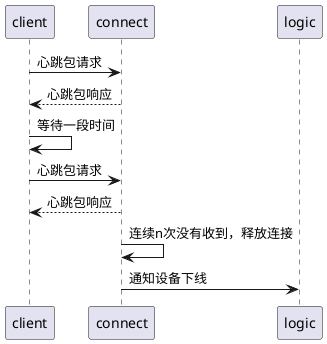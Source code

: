 @startuml
participant client
participant connect
participant logic

client -> connect: 心跳包请求
connect --> client: 心跳包响应

client -> client: 等待一段时间

client -> connect: 心跳包请求
connect --> client: 心跳包响应


connect -> connect: 连续n次没有收到，释放连接
connect -> logic: 通知设备下线
@enduml
